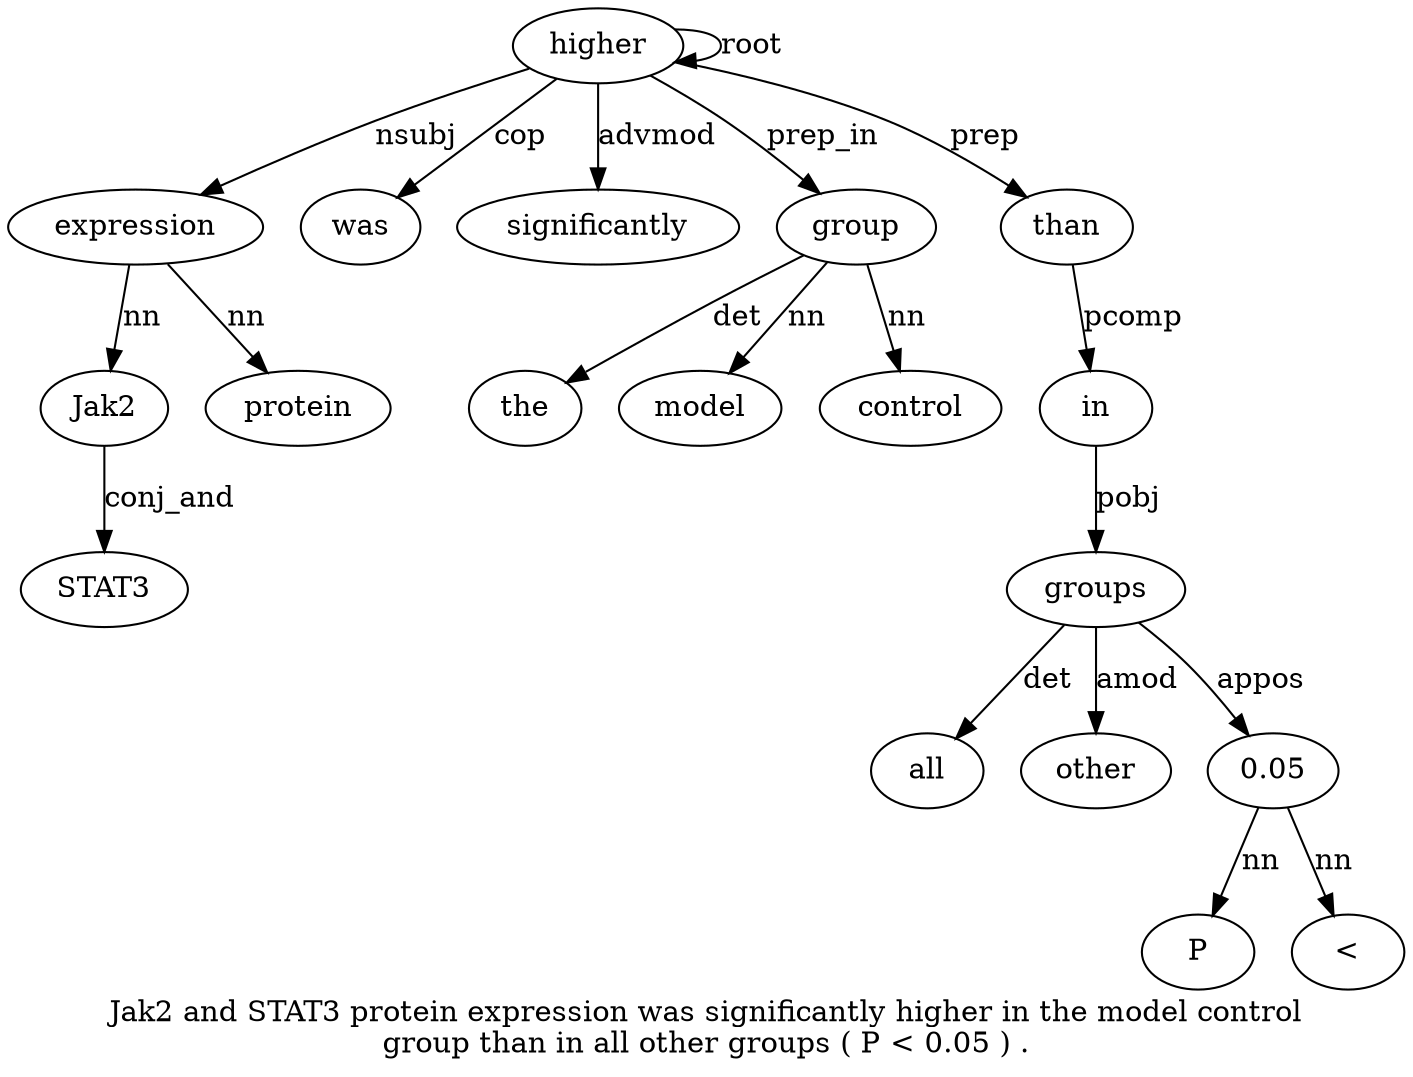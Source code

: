 digraph "Jak2 and STAT3 protein expression was significantly higher in the model control group than in all other groups ( P < 0.05 ) ." {
label="Jak2 and STAT3 protein expression was significantly higher in the model control
group than in all other groups ( P < 0.05 ) .";
expression5 [style=filled, fillcolor=white, label=expression];
Jak21 [style=filled, fillcolor=white, label=Jak2];
expression5 -> Jak21  [label=nn];
STAT3 [style=filled, fillcolor=white, label=STAT3];
Jak21 -> STAT3  [label=conj_and];
protein4 [style=filled, fillcolor=white, label=protein];
expression5 -> protein4  [label=nn];
higher8 [style=filled, fillcolor=white, label=higher];
higher8 -> expression5  [label=nsubj];
was6 [style=filled, fillcolor=white, label=was];
higher8 -> was6  [label=cop];
significantly7 [style=filled, fillcolor=white, label=significantly];
higher8 -> significantly7  [label=advmod];
higher8 -> higher8  [label=root];
group13 [style=filled, fillcolor=white, label=group];
the10 [style=filled, fillcolor=white, label=the];
group13 -> the10  [label=det];
model11 [style=filled, fillcolor=white, label=model];
group13 -> model11  [label=nn];
control12 [style=filled, fillcolor=white, label=control];
group13 -> control12  [label=nn];
higher8 -> group13  [label=prep_in];
than14 [style=filled, fillcolor=white, label=than];
higher8 -> than14  [label=prep];
in15 [style=filled, fillcolor=white, label=in];
than14 -> in15  [label=pcomp];
groups18 [style=filled, fillcolor=white, label=groups];
all16 [style=filled, fillcolor=white, label=all];
groups18 -> all16  [label=det];
other17 [style=filled, fillcolor=white, label=other];
groups18 -> other17  [label=amod];
in15 -> groups18  [label=pobj];
"0.0522" [style=filled, fillcolor=white, label="0.05"];
P20 [style=filled, fillcolor=white, label=P];
"0.0522" -> P20  [label=nn];
"<21" [style=filled, fillcolor=white, label="<"];
"0.0522" -> "<21"  [label=nn];
groups18 -> "0.0522"  [label=appos];
}
